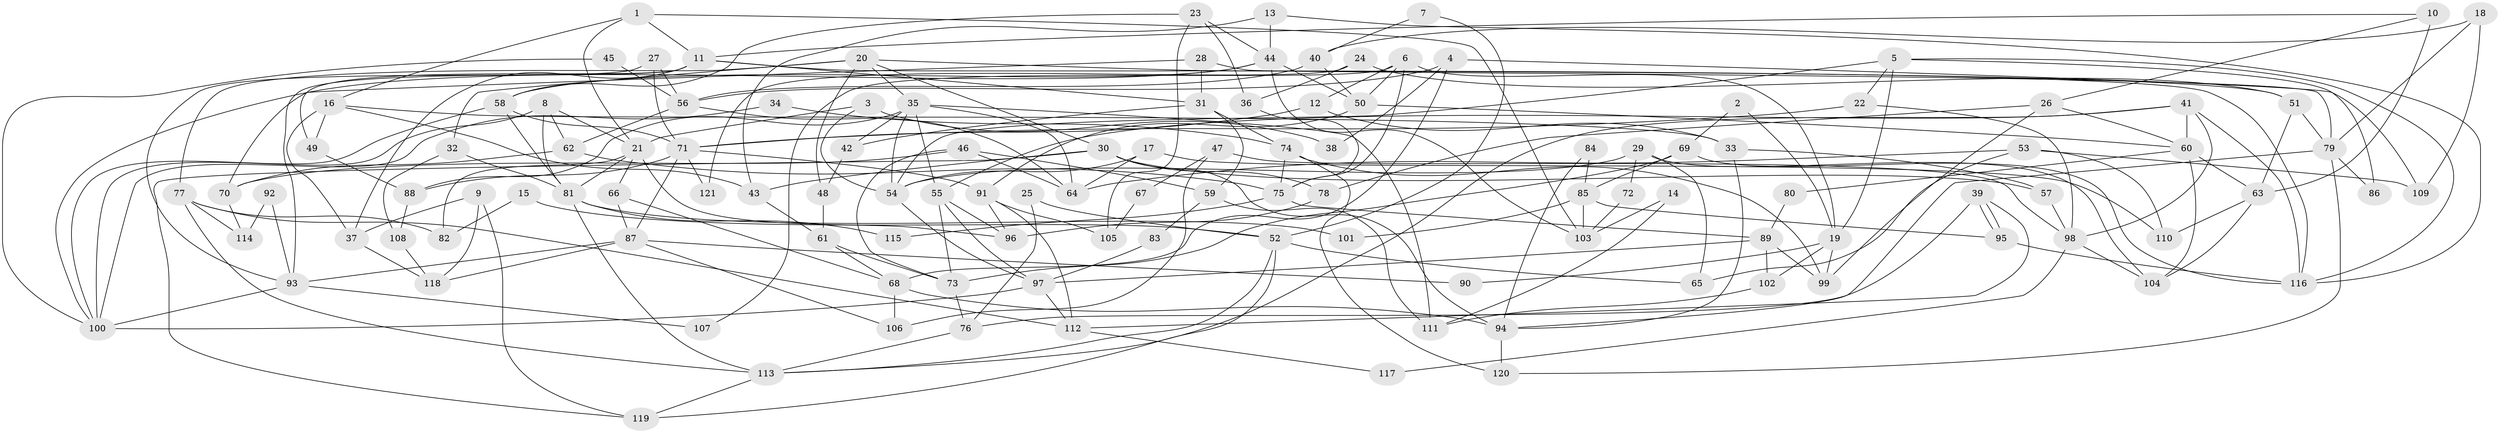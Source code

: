 // coarse degree distribution, {2: 0.23333333333333334, 8: 0.05, 3: 0.15, 4: 0.18333333333333332, 5: 0.16666666666666666, 12: 0.05, 6: 0.06666666666666667, 10: 0.016666666666666666, 7: 0.05, 9: 0.016666666666666666, 13: 0.016666666666666666}
// Generated by graph-tools (version 1.1) at 2025/02/03/05/25 17:02:42]
// undirected, 121 vertices, 242 edges
graph export_dot {
graph [start="1"]
  node [color=gray90,style=filled];
  1;
  2;
  3;
  4;
  5;
  6;
  7;
  8;
  9;
  10;
  11;
  12;
  13;
  14;
  15;
  16;
  17;
  18;
  19;
  20;
  21;
  22;
  23;
  24;
  25;
  26;
  27;
  28;
  29;
  30;
  31;
  32;
  33;
  34;
  35;
  36;
  37;
  38;
  39;
  40;
  41;
  42;
  43;
  44;
  45;
  46;
  47;
  48;
  49;
  50;
  51;
  52;
  53;
  54;
  55;
  56;
  57;
  58;
  59;
  60;
  61;
  62;
  63;
  64;
  65;
  66;
  67;
  68;
  69;
  70;
  71;
  72;
  73;
  74;
  75;
  76;
  77;
  78;
  79;
  80;
  81;
  82;
  83;
  84;
  85;
  86;
  87;
  88;
  89;
  90;
  91;
  92;
  93;
  94;
  95;
  96;
  97;
  98;
  99;
  100;
  101;
  102;
  103;
  104;
  105;
  106;
  107;
  108;
  109;
  110;
  111;
  112;
  113;
  114;
  115;
  116;
  117;
  118;
  119;
  120;
  121;
  1 -- 16;
  1 -- 11;
  1 -- 21;
  1 -- 103;
  2 -- 19;
  2 -- 69;
  3 -- 21;
  3 -- 54;
  3 -- 38;
  4 -- 68;
  4 -- 56;
  4 -- 38;
  4 -- 109;
  5 -- 54;
  5 -- 116;
  5 -- 19;
  5 -- 22;
  5 -- 86;
  6 -- 50;
  6 -- 19;
  6 -- 12;
  6 -- 75;
  6 -- 107;
  7 -- 40;
  7 -- 52;
  8 -- 100;
  8 -- 81;
  8 -- 21;
  8 -- 62;
  9 -- 119;
  9 -- 118;
  9 -- 37;
  10 -- 11;
  10 -- 26;
  10 -- 63;
  11 -- 116;
  11 -- 37;
  11 -- 31;
  11 -- 49;
  11 -- 93;
  12 -- 71;
  12 -- 33;
  13 -- 44;
  13 -- 43;
  13 -- 116;
  14 -- 111;
  14 -- 103;
  15 -- 52;
  15 -- 82;
  16 -- 43;
  16 -- 37;
  16 -- 33;
  16 -- 49;
  17 -- 64;
  17 -- 110;
  17 -- 54;
  18 -- 40;
  18 -- 79;
  18 -- 109;
  19 -- 99;
  19 -- 90;
  19 -- 102;
  20 -- 30;
  20 -- 35;
  20 -- 32;
  20 -- 48;
  20 -- 51;
  20 -- 77;
  21 -- 66;
  21 -- 81;
  21 -- 82;
  21 -- 96;
  22 -- 98;
  22 -- 71;
  23 -- 58;
  23 -- 44;
  23 -- 36;
  23 -- 105;
  24 -- 36;
  24 -- 51;
  24 -- 121;
  25 -- 52;
  25 -- 76;
  26 -- 78;
  26 -- 60;
  26 -- 99;
  27 -- 71;
  27 -- 56;
  27 -- 93;
  28 -- 31;
  28 -- 79;
  28 -- 70;
  29 -- 65;
  29 -- 54;
  29 -- 72;
  29 -- 104;
  30 -- 94;
  30 -- 57;
  30 -- 43;
  30 -- 78;
  30 -- 119;
  31 -- 59;
  31 -- 42;
  31 -- 74;
  32 -- 81;
  32 -- 108;
  33 -- 57;
  33 -- 94;
  34 -- 100;
  34 -- 74;
  35 -- 88;
  35 -- 54;
  35 -- 42;
  35 -- 55;
  35 -- 64;
  35 -- 111;
  36 -- 75;
  37 -- 118;
  39 -- 112;
  39 -- 95;
  39 -- 95;
  39 -- 76;
  40 -- 56;
  40 -- 50;
  41 -- 55;
  41 -- 113;
  41 -- 60;
  41 -- 98;
  41 -- 116;
  42 -- 48;
  43 -- 61;
  44 -- 50;
  44 -- 100;
  44 -- 58;
  44 -- 103;
  45 -- 56;
  45 -- 100;
  46 -- 70;
  46 -- 73;
  46 -- 59;
  46 -- 64;
  47 -- 106;
  47 -- 98;
  47 -- 67;
  48 -- 61;
  49 -- 88;
  50 -- 91;
  50 -- 60;
  51 -- 63;
  51 -- 79;
  52 -- 113;
  52 -- 119;
  52 -- 65;
  53 -- 64;
  53 -- 109;
  53 -- 65;
  53 -- 110;
  54 -- 97;
  55 -- 73;
  55 -- 96;
  55 -- 97;
  56 -- 62;
  56 -- 64;
  57 -- 98;
  58 -- 71;
  58 -- 81;
  58 -- 100;
  59 -- 111;
  59 -- 83;
  60 -- 104;
  60 -- 63;
  60 -- 80;
  61 -- 68;
  61 -- 73;
  62 -- 75;
  62 -- 70;
  63 -- 104;
  63 -- 110;
  66 -- 87;
  66 -- 68;
  67 -- 105;
  68 -- 94;
  68 -- 106;
  69 -- 116;
  69 -- 85;
  69 -- 73;
  70 -- 114;
  71 -- 91;
  71 -- 87;
  71 -- 88;
  71 -- 121;
  72 -- 103;
  73 -- 76;
  74 -- 75;
  74 -- 99;
  74 -- 120;
  75 -- 89;
  75 -- 115;
  76 -- 113;
  77 -- 113;
  77 -- 82;
  77 -- 112;
  77 -- 114;
  78 -- 96;
  79 -- 120;
  79 -- 86;
  79 -- 94;
  80 -- 89;
  81 -- 101;
  81 -- 113;
  81 -- 115;
  83 -- 97;
  84 -- 94;
  84 -- 85;
  85 -- 95;
  85 -- 103;
  85 -- 101;
  87 -- 93;
  87 -- 90;
  87 -- 106;
  87 -- 118;
  88 -- 108;
  89 -- 97;
  89 -- 99;
  89 -- 102;
  91 -- 96;
  91 -- 112;
  91 -- 105;
  92 -- 114;
  92 -- 93;
  93 -- 100;
  93 -- 107;
  94 -- 120;
  95 -- 116;
  97 -- 100;
  97 -- 112;
  98 -- 104;
  98 -- 117;
  102 -- 111;
  108 -- 118;
  112 -- 117;
  113 -- 119;
}
